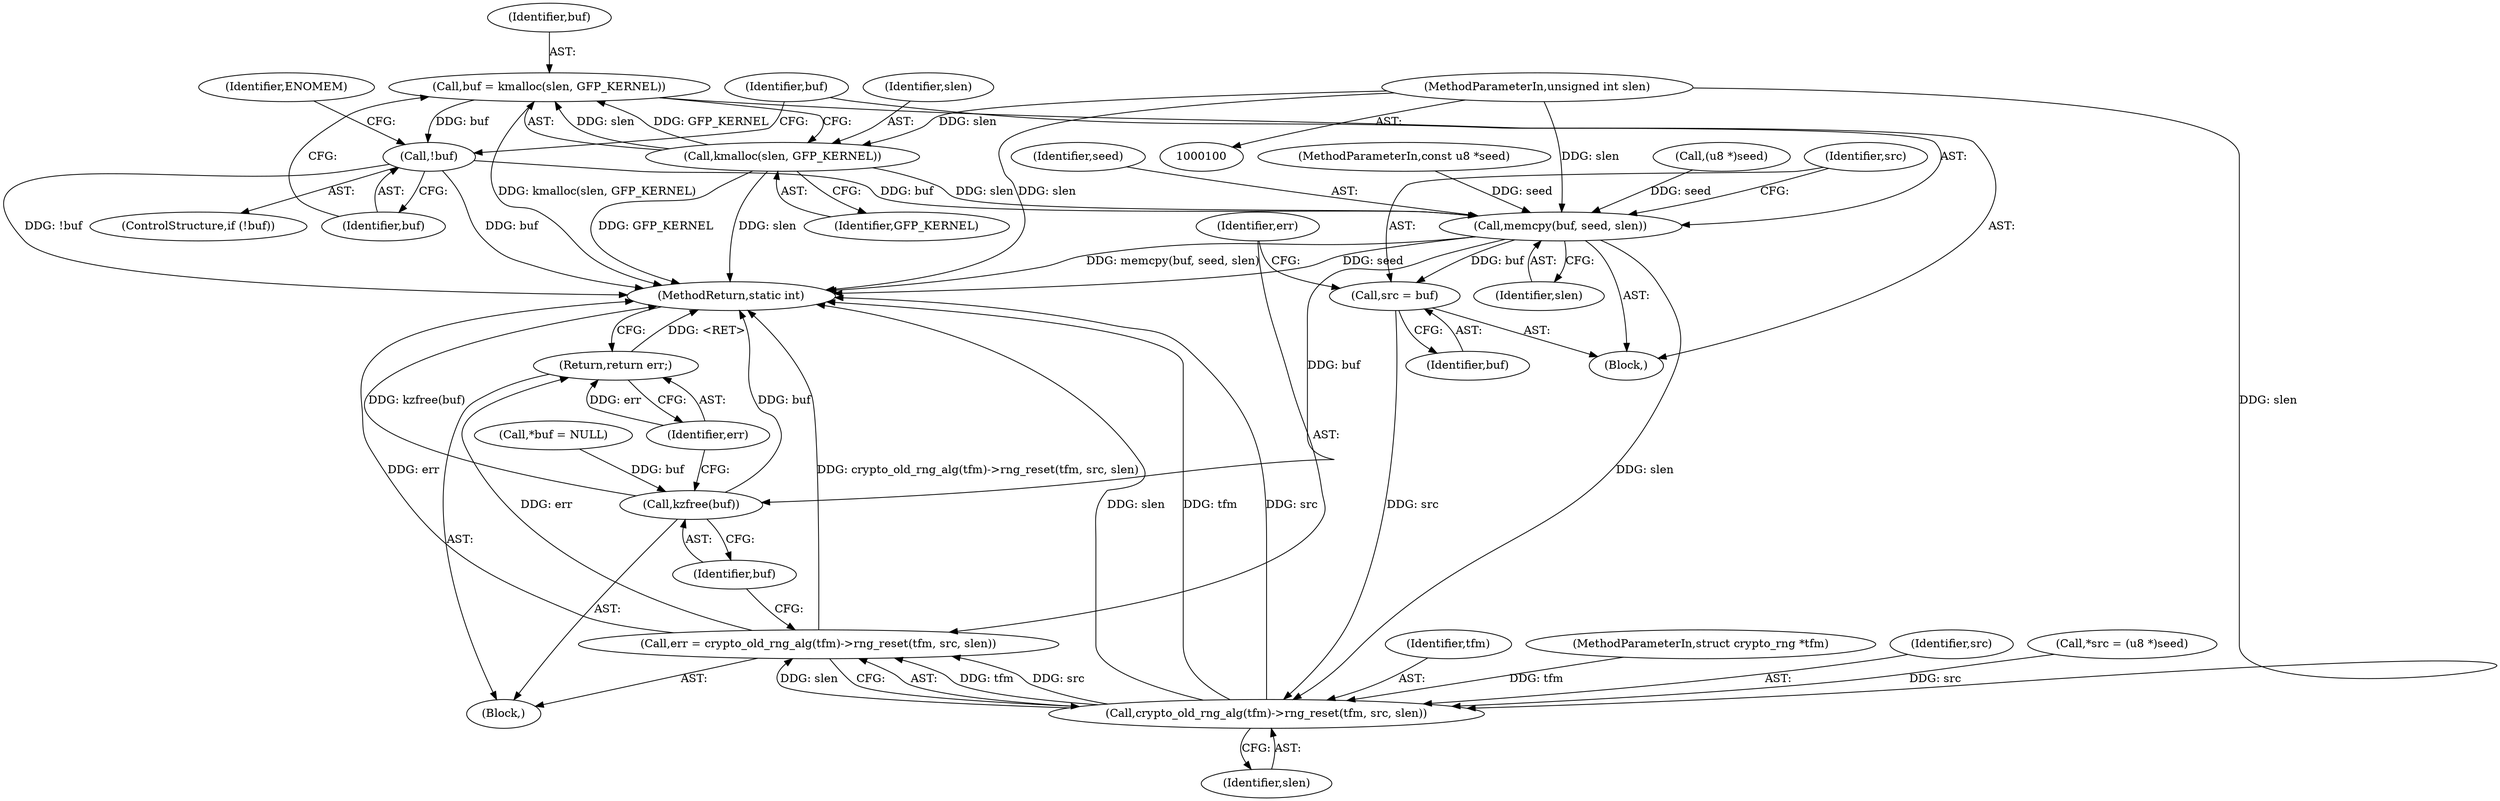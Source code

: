 digraph "1_linux_94f1bb15bed84ad6c893916b7e7b9db6f1d7eec6_3@API" {
"1000119" [label="(Call,buf = kmalloc(slen, GFP_KERNEL))"];
"1000121" [label="(Call,kmalloc(slen, GFP_KERNEL))"];
"1000103" [label="(MethodParameterIn,unsigned int slen)"];
"1000125" [label="(Call,!buf)"];
"1000130" [label="(Call,memcpy(buf, seed, slen))"];
"1000134" [label="(Call,src = buf)"];
"1000139" [label="(Call,crypto_old_rng_alg(tfm)->rng_reset(tfm, src, slen))"];
"1000137" [label="(Call,err = crypto_old_rng_alg(tfm)->rng_reset(tfm, src, slen))"];
"1000145" [label="(Return,return err;)"];
"1000143" [label="(Call,kzfree(buf))"];
"1000118" [label="(Block,)"];
"1000143" [label="(Call,kzfree(buf))"];
"1000125" [label="(Call,!buf)"];
"1000146" [label="(Identifier,err)"];
"1000129" [label="(Identifier,ENOMEM)"];
"1000140" [label="(Identifier,tfm)"];
"1000119" [label="(Call,buf = kmalloc(slen, GFP_KERNEL))"];
"1000103" [label="(MethodParameterIn,unsigned int slen)"];
"1000139" [label="(Call,crypto_old_rng_alg(tfm)->rng_reset(tfm, src, slen))"];
"1000130" [label="(Call,memcpy(buf, seed, slen))"];
"1000124" [label="(ControlStructure,if (!buf))"];
"1000104" [label="(Block,)"];
"1000145" [label="(Return,return err;)"];
"1000131" [label="(Identifier,buf)"];
"1000142" [label="(Identifier,slen)"];
"1000135" [label="(Identifier,src)"];
"1000136" [label="(Identifier,buf)"];
"1000101" [label="(MethodParameterIn,struct crypto_rng *tfm)"];
"1000123" [label="(Identifier,GFP_KERNEL)"];
"1000137" [label="(Call,err = crypto_old_rng_alg(tfm)->rng_reset(tfm, src, slen))"];
"1000112" [label="(Call,(u8 *)seed)"];
"1000134" [label="(Call,src = buf)"];
"1000106" [label="(Call,*buf = NULL)"];
"1000121" [label="(Call,kmalloc(slen, GFP_KERNEL))"];
"1000132" [label="(Identifier,seed)"];
"1000102" [label="(MethodParameterIn,const u8 *seed)"];
"1000120" [label="(Identifier,buf)"];
"1000141" [label="(Identifier,src)"];
"1000133" [label="(Identifier,slen)"];
"1000122" [label="(Identifier,slen)"];
"1000138" [label="(Identifier,err)"];
"1000147" [label="(MethodReturn,static int)"];
"1000110" [label="(Call,*src = (u8 *)seed)"];
"1000144" [label="(Identifier,buf)"];
"1000126" [label="(Identifier,buf)"];
"1000119" -> "1000118"  [label="AST: "];
"1000119" -> "1000121"  [label="CFG: "];
"1000120" -> "1000119"  [label="AST: "];
"1000121" -> "1000119"  [label="AST: "];
"1000126" -> "1000119"  [label="CFG: "];
"1000119" -> "1000147"  [label="DDG: kmalloc(slen, GFP_KERNEL)"];
"1000121" -> "1000119"  [label="DDG: slen"];
"1000121" -> "1000119"  [label="DDG: GFP_KERNEL"];
"1000119" -> "1000125"  [label="DDG: buf"];
"1000121" -> "1000123"  [label="CFG: "];
"1000122" -> "1000121"  [label="AST: "];
"1000123" -> "1000121"  [label="AST: "];
"1000121" -> "1000147"  [label="DDG: GFP_KERNEL"];
"1000121" -> "1000147"  [label="DDG: slen"];
"1000103" -> "1000121"  [label="DDG: slen"];
"1000121" -> "1000130"  [label="DDG: slen"];
"1000103" -> "1000100"  [label="AST: "];
"1000103" -> "1000147"  [label="DDG: slen"];
"1000103" -> "1000130"  [label="DDG: slen"];
"1000103" -> "1000139"  [label="DDG: slen"];
"1000125" -> "1000124"  [label="AST: "];
"1000125" -> "1000126"  [label="CFG: "];
"1000126" -> "1000125"  [label="AST: "];
"1000129" -> "1000125"  [label="CFG: "];
"1000131" -> "1000125"  [label="CFG: "];
"1000125" -> "1000147"  [label="DDG: !buf"];
"1000125" -> "1000147"  [label="DDG: buf"];
"1000125" -> "1000130"  [label="DDG: buf"];
"1000130" -> "1000118"  [label="AST: "];
"1000130" -> "1000133"  [label="CFG: "];
"1000131" -> "1000130"  [label="AST: "];
"1000132" -> "1000130"  [label="AST: "];
"1000133" -> "1000130"  [label="AST: "];
"1000135" -> "1000130"  [label="CFG: "];
"1000130" -> "1000147"  [label="DDG: memcpy(buf, seed, slen)"];
"1000130" -> "1000147"  [label="DDG: seed"];
"1000112" -> "1000130"  [label="DDG: seed"];
"1000102" -> "1000130"  [label="DDG: seed"];
"1000130" -> "1000134"  [label="DDG: buf"];
"1000130" -> "1000139"  [label="DDG: slen"];
"1000130" -> "1000143"  [label="DDG: buf"];
"1000134" -> "1000118"  [label="AST: "];
"1000134" -> "1000136"  [label="CFG: "];
"1000135" -> "1000134"  [label="AST: "];
"1000136" -> "1000134"  [label="AST: "];
"1000138" -> "1000134"  [label="CFG: "];
"1000134" -> "1000139"  [label="DDG: src"];
"1000139" -> "1000137"  [label="AST: "];
"1000139" -> "1000142"  [label="CFG: "];
"1000140" -> "1000139"  [label="AST: "];
"1000141" -> "1000139"  [label="AST: "];
"1000142" -> "1000139"  [label="AST: "];
"1000137" -> "1000139"  [label="CFG: "];
"1000139" -> "1000147"  [label="DDG: slen"];
"1000139" -> "1000147"  [label="DDG: tfm"];
"1000139" -> "1000147"  [label="DDG: src"];
"1000139" -> "1000137"  [label="DDG: tfm"];
"1000139" -> "1000137"  [label="DDG: src"];
"1000139" -> "1000137"  [label="DDG: slen"];
"1000101" -> "1000139"  [label="DDG: tfm"];
"1000110" -> "1000139"  [label="DDG: src"];
"1000137" -> "1000104"  [label="AST: "];
"1000138" -> "1000137"  [label="AST: "];
"1000144" -> "1000137"  [label="CFG: "];
"1000137" -> "1000147"  [label="DDG: crypto_old_rng_alg(tfm)->rng_reset(tfm, src, slen)"];
"1000137" -> "1000147"  [label="DDG: err"];
"1000137" -> "1000145"  [label="DDG: err"];
"1000145" -> "1000104"  [label="AST: "];
"1000145" -> "1000146"  [label="CFG: "];
"1000146" -> "1000145"  [label="AST: "];
"1000147" -> "1000145"  [label="CFG: "];
"1000145" -> "1000147"  [label="DDG: <RET>"];
"1000146" -> "1000145"  [label="DDG: err"];
"1000143" -> "1000104"  [label="AST: "];
"1000143" -> "1000144"  [label="CFG: "];
"1000144" -> "1000143"  [label="AST: "];
"1000146" -> "1000143"  [label="CFG: "];
"1000143" -> "1000147"  [label="DDG: buf"];
"1000143" -> "1000147"  [label="DDG: kzfree(buf)"];
"1000106" -> "1000143"  [label="DDG: buf"];
}
